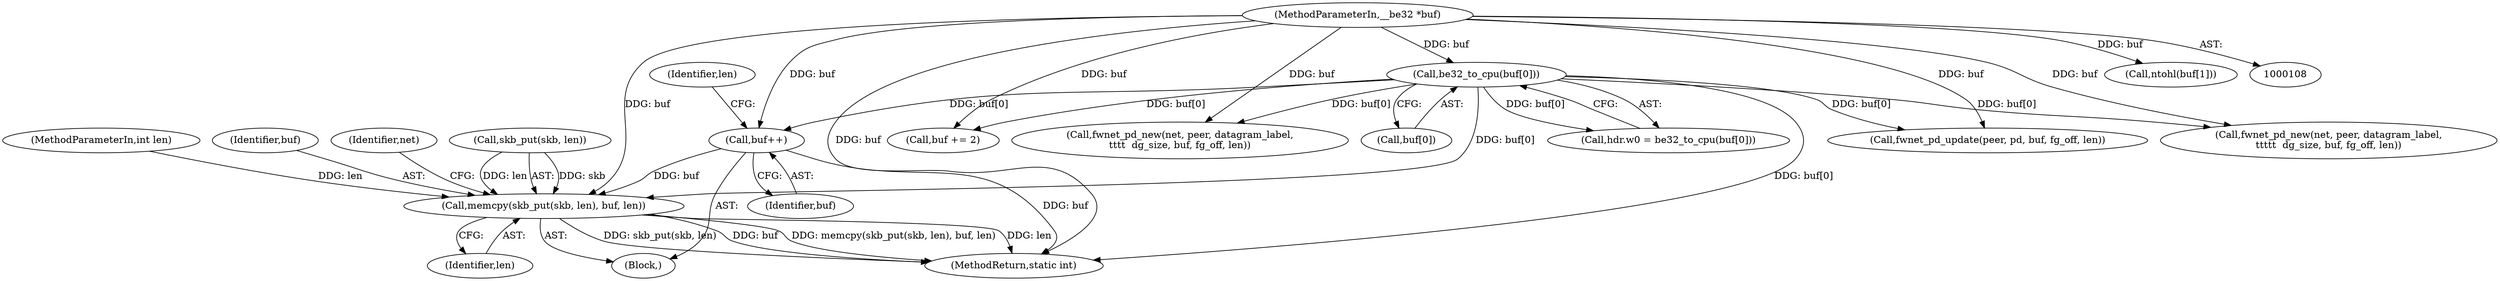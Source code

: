 digraph "0_linux_667121ace9dbafb368618dbabcf07901c962ddac@pointer" {
"1000162" [label="(Call,buf++)"];
"1000143" [label="(Call,be32_to_cpu(buf[0]))"];
"1000110" [label="(MethodParameterIn,__be32 *buf)"];
"1000192" [label="(Call,memcpy(skb_put(skb, len), buf, len))"];
"1000219" [label="(Call,buf += 2)"];
"1000162" [label="(Call,buf++)"];
"1000111" [label="(MethodParameterIn,int len)"];
"1000144" [label="(Call,buf[0])"];
"1000163" [label="(Identifier,buf)"];
"1000449" [label="(MethodReturn,static int)"];
"1000192" [label="(Call,memcpy(skb_put(skb, len), buf, len))"];
"1000196" [label="(Identifier,buf)"];
"1000200" [label="(Identifier,net)"];
"1000110" [label="(MethodParameterIn,__be32 *buf)"];
"1000139" [label="(Call,hdr.w0 = be32_to_cpu(buf[0]))"];
"1000310" [label="(Call,fwnet_pd_new(net, peer, datagram_label,\n\t\t\t\t  dg_size, buf, fg_off, len))"];
"1000143" [label="(Call,be32_to_cpu(buf[0]))"];
"1000165" [label="(Identifier,len)"];
"1000376" [label="(Call,fwnet_pd_update(peer, pd, buf, fg_off, len))"];
"1000350" [label="(Call,fwnet_pd_new(net, peer, datagram_label,\n\t\t\t\t\t  dg_size, buf, fg_off, len))"];
"1000215" [label="(Call,ntohl(buf[1]))"];
"1000156" [label="(Block,)"];
"1000197" [label="(Identifier,len)"];
"1000193" [label="(Call,skb_put(skb, len))"];
"1000162" -> "1000156"  [label="AST: "];
"1000162" -> "1000163"  [label="CFG: "];
"1000163" -> "1000162"  [label="AST: "];
"1000165" -> "1000162"  [label="CFG: "];
"1000162" -> "1000449"  [label="DDG: buf"];
"1000143" -> "1000162"  [label="DDG: buf[0]"];
"1000110" -> "1000162"  [label="DDG: buf"];
"1000162" -> "1000192"  [label="DDG: buf"];
"1000143" -> "1000139"  [label="AST: "];
"1000143" -> "1000144"  [label="CFG: "];
"1000144" -> "1000143"  [label="AST: "];
"1000139" -> "1000143"  [label="CFG: "];
"1000143" -> "1000449"  [label="DDG: buf[0]"];
"1000143" -> "1000139"  [label="DDG: buf[0]"];
"1000110" -> "1000143"  [label="DDG: buf"];
"1000143" -> "1000192"  [label="DDG: buf[0]"];
"1000143" -> "1000219"  [label="DDG: buf[0]"];
"1000143" -> "1000310"  [label="DDG: buf[0]"];
"1000143" -> "1000350"  [label="DDG: buf[0]"];
"1000143" -> "1000376"  [label="DDG: buf[0]"];
"1000110" -> "1000108"  [label="AST: "];
"1000110" -> "1000449"  [label="DDG: buf"];
"1000110" -> "1000192"  [label="DDG: buf"];
"1000110" -> "1000215"  [label="DDG: buf"];
"1000110" -> "1000219"  [label="DDG: buf"];
"1000110" -> "1000310"  [label="DDG: buf"];
"1000110" -> "1000350"  [label="DDG: buf"];
"1000110" -> "1000376"  [label="DDG: buf"];
"1000192" -> "1000156"  [label="AST: "];
"1000192" -> "1000197"  [label="CFG: "];
"1000193" -> "1000192"  [label="AST: "];
"1000196" -> "1000192"  [label="AST: "];
"1000197" -> "1000192"  [label="AST: "];
"1000200" -> "1000192"  [label="CFG: "];
"1000192" -> "1000449"  [label="DDG: len"];
"1000192" -> "1000449"  [label="DDG: skb_put(skb, len)"];
"1000192" -> "1000449"  [label="DDG: buf"];
"1000192" -> "1000449"  [label="DDG: memcpy(skb_put(skb, len), buf, len)"];
"1000193" -> "1000192"  [label="DDG: skb"];
"1000193" -> "1000192"  [label="DDG: len"];
"1000111" -> "1000192"  [label="DDG: len"];
}
